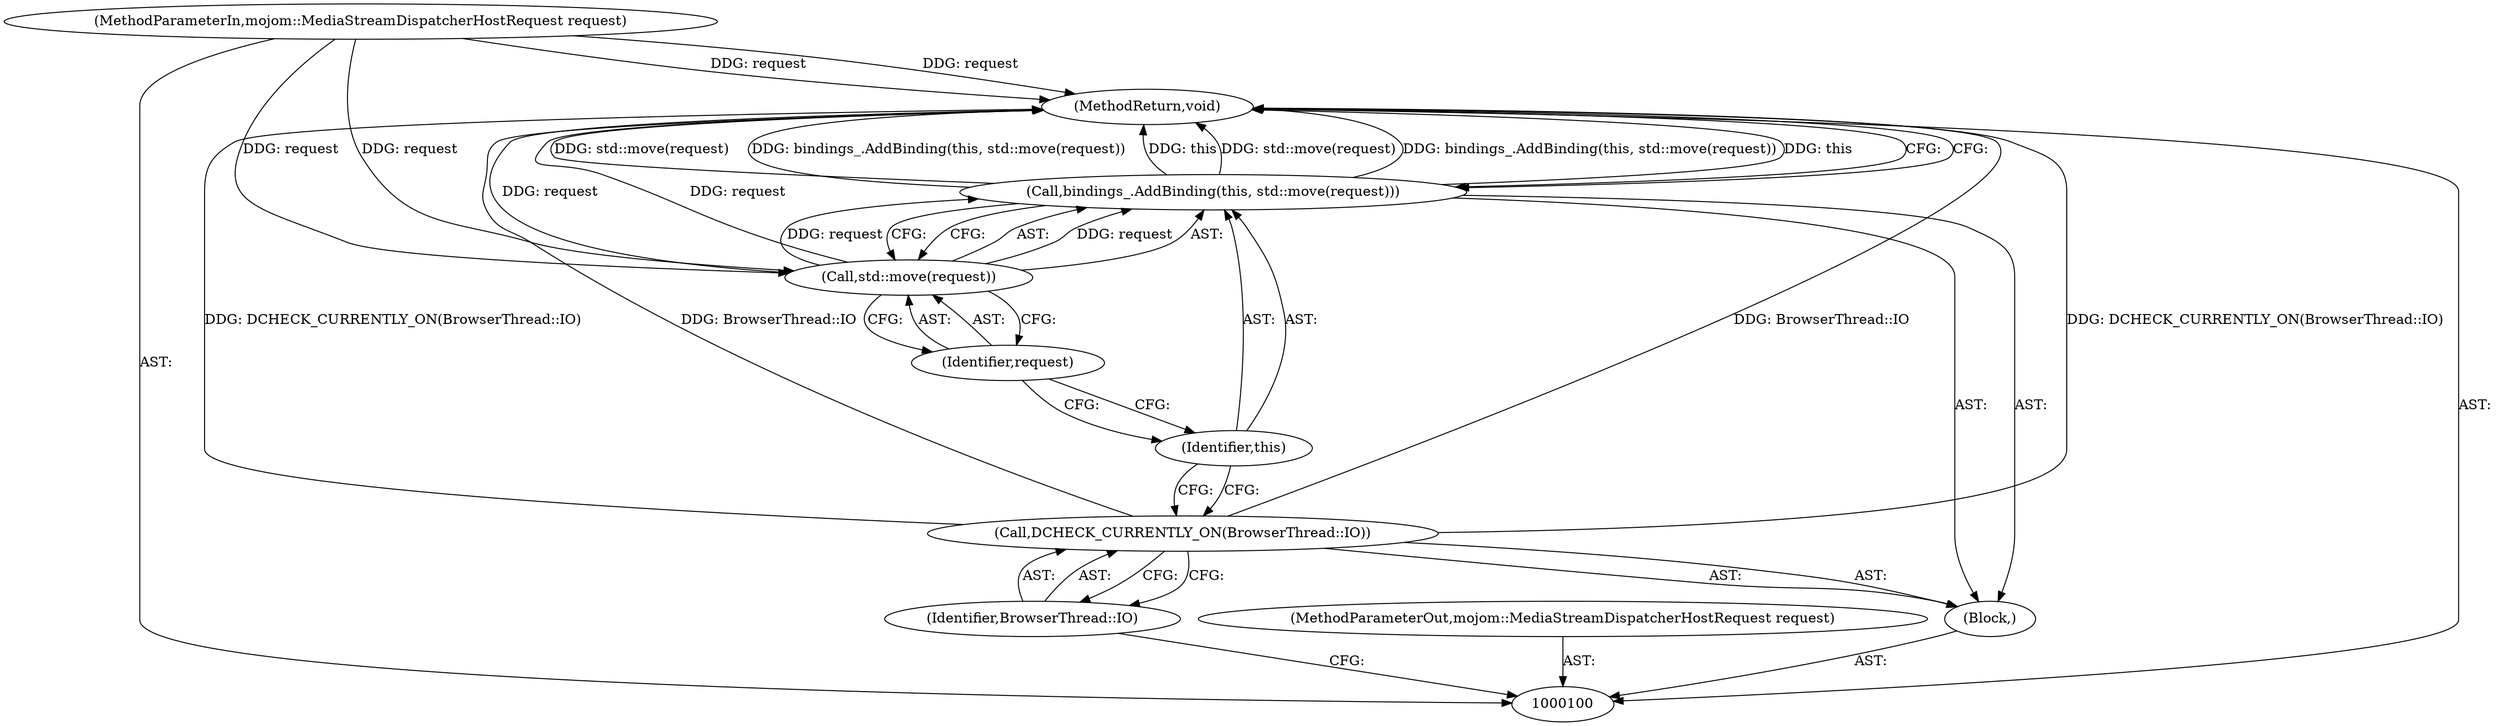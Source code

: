 digraph "1_Chrome_971548cdca2d4c0a6fedd3db0c94372c2a27eac3_1" {
"1000109" [label="(MethodReturn,void)"];
"1000101" [label="(MethodParameterIn,mojom::MediaStreamDispatcherHostRequest request)"];
"1000127" [label="(MethodParameterOut,mojom::MediaStreamDispatcherHostRequest request)"];
"1000102" [label="(Block,)"];
"1000104" [label="(Identifier,BrowserThread::IO)"];
"1000103" [label="(Call,DCHECK_CURRENTLY_ON(BrowserThread::IO))"];
"1000105" [label="(Call,bindings_.AddBinding(this, std::move(request)))"];
"1000106" [label="(Identifier,this)"];
"1000107" [label="(Call,std::move(request))"];
"1000108" [label="(Identifier,request)"];
"1000109" -> "1000100"  [label="AST: "];
"1000109" -> "1000105"  [label="CFG: "];
"1000107" -> "1000109"  [label="DDG: request"];
"1000105" -> "1000109"  [label="DDG: std::move(request)"];
"1000105" -> "1000109"  [label="DDG: bindings_.AddBinding(this, std::move(request))"];
"1000105" -> "1000109"  [label="DDG: this"];
"1000103" -> "1000109"  [label="DDG: BrowserThread::IO"];
"1000103" -> "1000109"  [label="DDG: DCHECK_CURRENTLY_ON(BrowserThread::IO)"];
"1000101" -> "1000109"  [label="DDG: request"];
"1000101" -> "1000100"  [label="AST: "];
"1000101" -> "1000109"  [label="DDG: request"];
"1000101" -> "1000107"  [label="DDG: request"];
"1000127" -> "1000100"  [label="AST: "];
"1000102" -> "1000100"  [label="AST: "];
"1000103" -> "1000102"  [label="AST: "];
"1000105" -> "1000102"  [label="AST: "];
"1000104" -> "1000103"  [label="AST: "];
"1000104" -> "1000100"  [label="CFG: "];
"1000103" -> "1000104"  [label="CFG: "];
"1000103" -> "1000102"  [label="AST: "];
"1000103" -> "1000104"  [label="CFG: "];
"1000104" -> "1000103"  [label="AST: "];
"1000106" -> "1000103"  [label="CFG: "];
"1000103" -> "1000109"  [label="DDG: BrowserThread::IO"];
"1000103" -> "1000109"  [label="DDG: DCHECK_CURRENTLY_ON(BrowserThread::IO)"];
"1000105" -> "1000102"  [label="AST: "];
"1000105" -> "1000107"  [label="CFG: "];
"1000106" -> "1000105"  [label="AST: "];
"1000107" -> "1000105"  [label="AST: "];
"1000109" -> "1000105"  [label="CFG: "];
"1000105" -> "1000109"  [label="DDG: std::move(request)"];
"1000105" -> "1000109"  [label="DDG: bindings_.AddBinding(this, std::move(request))"];
"1000105" -> "1000109"  [label="DDG: this"];
"1000107" -> "1000105"  [label="DDG: request"];
"1000106" -> "1000105"  [label="AST: "];
"1000106" -> "1000103"  [label="CFG: "];
"1000108" -> "1000106"  [label="CFG: "];
"1000107" -> "1000105"  [label="AST: "];
"1000107" -> "1000108"  [label="CFG: "];
"1000108" -> "1000107"  [label="AST: "];
"1000105" -> "1000107"  [label="CFG: "];
"1000107" -> "1000109"  [label="DDG: request"];
"1000107" -> "1000105"  [label="DDG: request"];
"1000101" -> "1000107"  [label="DDG: request"];
"1000108" -> "1000107"  [label="AST: "];
"1000108" -> "1000106"  [label="CFG: "];
"1000107" -> "1000108"  [label="CFG: "];
}
